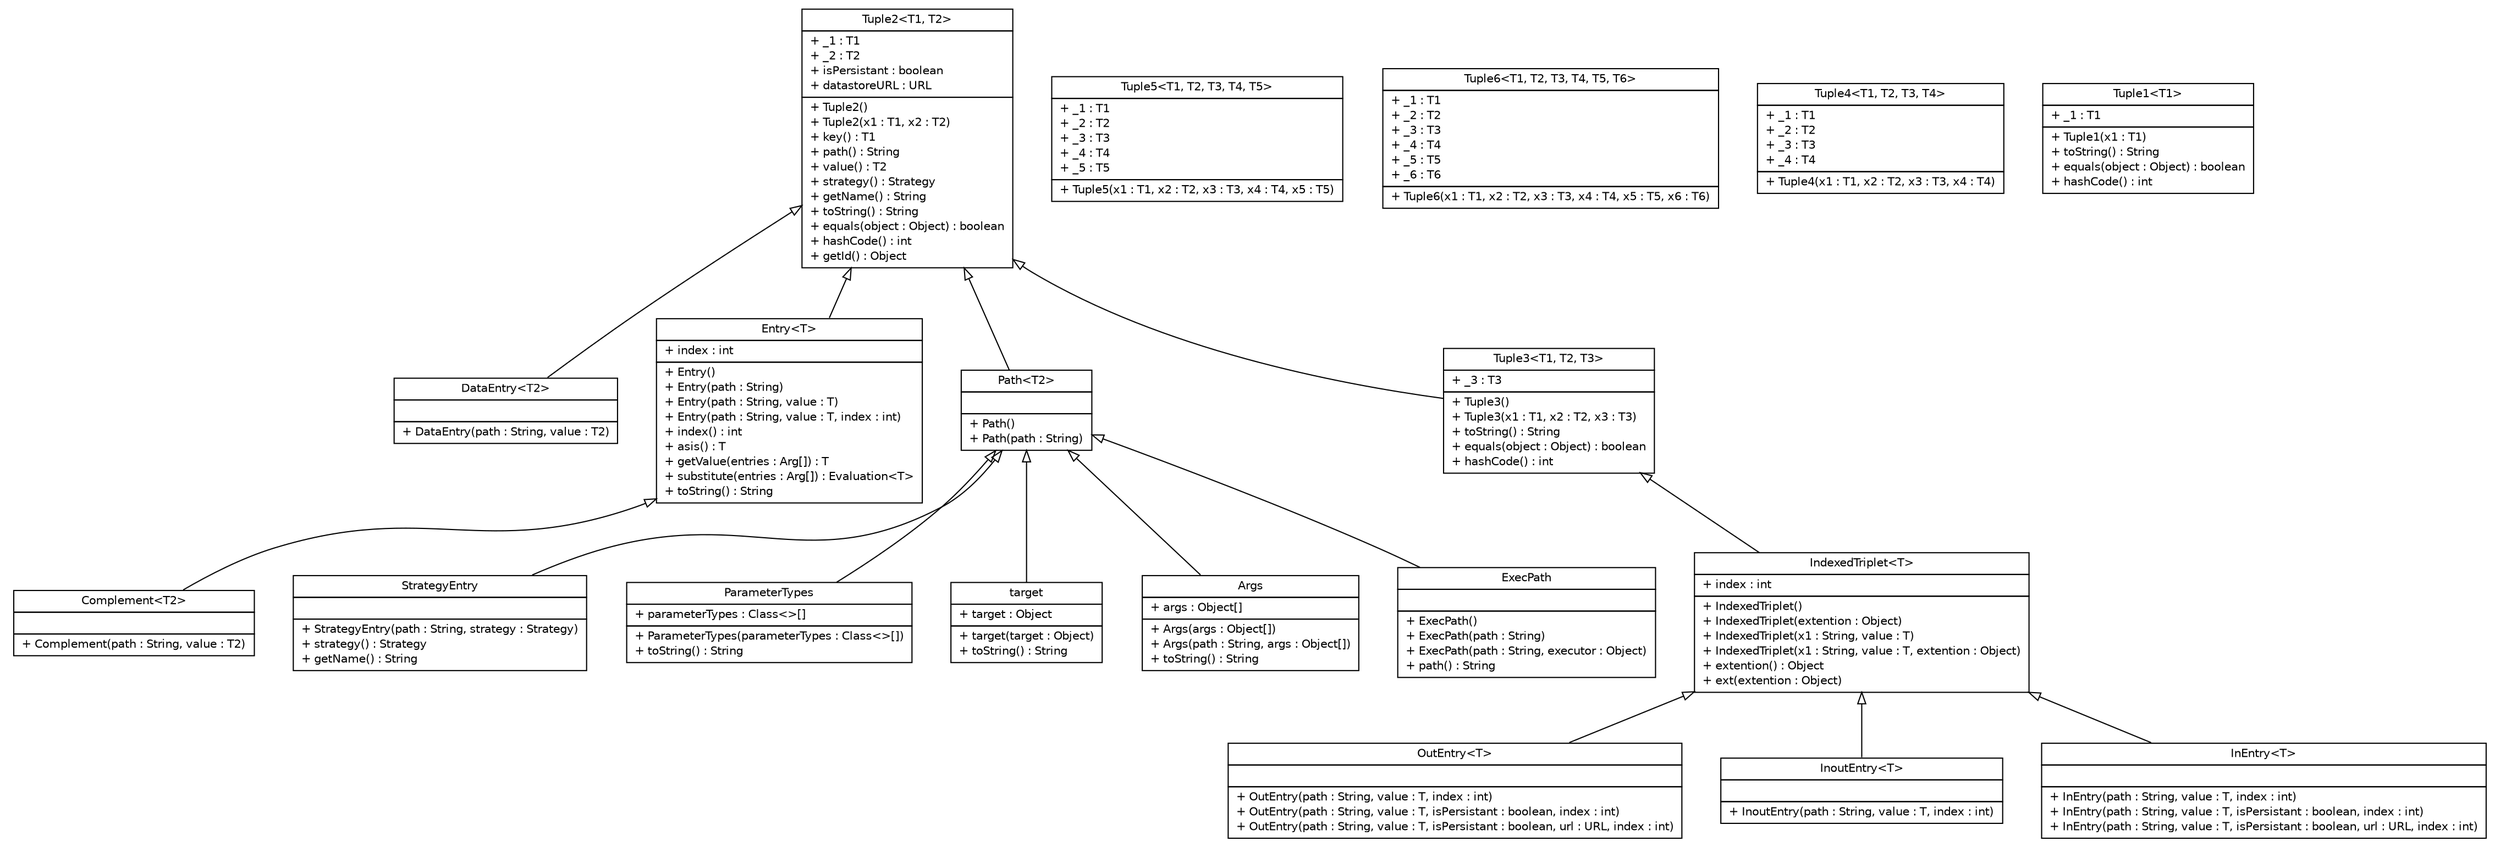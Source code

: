 #!/usr/local/bin/dot
#
# Class diagram 
# Generated by UMLGraph version R5_6 (http://www.umlgraph.org/)
#

digraph G {
	edge [fontname="Helvetica",fontsize=10,labelfontname="Helvetica",labelfontsize=10];
	node [fontname="Helvetica",fontsize=10,shape=plaintext];
	nodesep=0.25;
	ranksep=0.5;
	// sorcer.co.tuple.IndexedTriplet<T>
	c9493 [label=<<table title="sorcer.co.tuple.IndexedTriplet" border="0" cellborder="1" cellspacing="0" cellpadding="2" port="p" href="./IndexedTriplet.html">
		<tr><td><table border="0" cellspacing="0" cellpadding="1">
<tr><td align="center" balign="center"> IndexedTriplet&lt;T&gt; </td></tr>
		</table></td></tr>
		<tr><td><table border="0" cellspacing="0" cellpadding="1">
<tr><td align="left" balign="left"> + index : int </td></tr>
		</table></td></tr>
		<tr><td><table border="0" cellspacing="0" cellpadding="1">
<tr><td align="left" balign="left"> + IndexedTriplet() </td></tr>
<tr><td align="left" balign="left"> + IndexedTriplet(extention : Object) </td></tr>
<tr><td align="left" balign="left"> + IndexedTriplet(x1 : String, value : T) </td></tr>
<tr><td align="left" balign="left"> + IndexedTriplet(x1 : String, value : T, extention : Object) </td></tr>
<tr><td align="left" balign="left"> + extention() : Object </td></tr>
<tr><td align="left" balign="left"> + ext(extention : Object) </td></tr>
		</table></td></tr>
		</table>>, URL="./IndexedTriplet.html", fontname="Helvetica", fontcolor="black", fontsize=10.0];
	// sorcer.co.tuple.StrategyEntry
	c9494 [label=<<table title="sorcer.co.tuple.StrategyEntry" border="0" cellborder="1" cellspacing="0" cellpadding="2" port="p" href="./StrategyEntry.html">
		<tr><td><table border="0" cellspacing="0" cellpadding="1">
<tr><td align="center" balign="center"> StrategyEntry </td></tr>
		</table></td></tr>
		<tr><td><table border="0" cellspacing="0" cellpadding="1">
<tr><td align="left" balign="left">  </td></tr>
		</table></td></tr>
		<tr><td><table border="0" cellspacing="0" cellpadding="1">
<tr><td align="left" balign="left"> + StrategyEntry(path : String, strategy : Strategy) </td></tr>
<tr><td align="left" balign="left"> + strategy() : Strategy </td></tr>
<tr><td align="left" balign="left"> + getName() : String </td></tr>
		</table></td></tr>
		</table>>, URL="./StrategyEntry.html", fontname="Helvetica", fontcolor="black", fontsize=10.0];
	// sorcer.co.tuple.OutEntry<T>
	c9495 [label=<<table title="sorcer.co.tuple.OutEntry" border="0" cellborder="1" cellspacing="0" cellpadding="2" port="p" href="./OutEntry.html">
		<tr><td><table border="0" cellspacing="0" cellpadding="1">
<tr><td align="center" balign="center"> OutEntry&lt;T&gt; </td></tr>
		</table></td></tr>
		<tr><td><table border="0" cellspacing="0" cellpadding="1">
<tr><td align="left" balign="left">  </td></tr>
		</table></td></tr>
		<tr><td><table border="0" cellspacing="0" cellpadding="1">
<tr><td align="left" balign="left"> + OutEntry(path : String, value : T, index : int) </td></tr>
<tr><td align="left" balign="left"> + OutEntry(path : String, value : T, isPersistant : boolean, index : int) </td></tr>
<tr><td align="left" balign="left"> + OutEntry(path : String, value : T, isPersistant : boolean, url : URL, index : int) </td></tr>
		</table></td></tr>
		</table>>, URL="./OutEntry.html", fontname="Helvetica", fontcolor="black", fontsize=10.0];
	// sorcer.co.tuple.DataEntry<T2>
	c9496 [label=<<table title="sorcer.co.tuple.DataEntry" border="0" cellborder="1" cellspacing="0" cellpadding="2" port="p" href="./DataEntry.html">
		<tr><td><table border="0" cellspacing="0" cellpadding="1">
<tr><td align="center" balign="center"> DataEntry&lt;T2&gt; </td></tr>
		</table></td></tr>
		<tr><td><table border="0" cellspacing="0" cellpadding="1">
<tr><td align="left" balign="left">  </td></tr>
		</table></td></tr>
		<tr><td><table border="0" cellspacing="0" cellpadding="1">
<tr><td align="left" balign="left"> + DataEntry(path : String, value : T2) </td></tr>
		</table></td></tr>
		</table>>, URL="./DataEntry.html", fontname="Helvetica", fontcolor="black", fontsize=10.0];
	// sorcer.co.tuple.ParameterTypes
	c9497 [label=<<table title="sorcer.co.tuple.ParameterTypes" border="0" cellborder="1" cellspacing="0" cellpadding="2" port="p" href="./ParameterTypes.html">
		<tr><td><table border="0" cellspacing="0" cellpadding="1">
<tr><td align="center" balign="center"> ParameterTypes </td></tr>
		</table></td></tr>
		<tr><td><table border="0" cellspacing="0" cellpadding="1">
<tr><td align="left" balign="left"> + parameterTypes : Class&lt;&gt;[] </td></tr>
		</table></td></tr>
		<tr><td><table border="0" cellspacing="0" cellpadding="1">
<tr><td align="left" balign="left"> + ParameterTypes(parameterTypes : Class&lt;&gt;[]) </td></tr>
<tr><td align="left" balign="left"> + toString() : String </td></tr>
		</table></td></tr>
		</table>>, URL="./ParameterTypes.html", fontname="Helvetica", fontcolor="black", fontsize=10.0];
	// sorcer.co.tuple.Entry<T>
	c9498 [label=<<table title="sorcer.co.tuple.Entry" border="0" cellborder="1" cellspacing="0" cellpadding="2" port="p" href="./Entry.html">
		<tr><td><table border="0" cellspacing="0" cellpadding="1">
<tr><td align="center" balign="center"> Entry&lt;T&gt; </td></tr>
		</table></td></tr>
		<tr><td><table border="0" cellspacing="0" cellpadding="1">
<tr><td align="left" balign="left"> + index : int </td></tr>
		</table></td></tr>
		<tr><td><table border="0" cellspacing="0" cellpadding="1">
<tr><td align="left" balign="left"> + Entry() </td></tr>
<tr><td align="left" balign="left"> + Entry(path : String) </td></tr>
<tr><td align="left" balign="left"> + Entry(path : String, value : T) </td></tr>
<tr><td align="left" balign="left"> + Entry(path : String, value : T, index : int) </td></tr>
<tr><td align="left" balign="left"> + index() : int </td></tr>
<tr><td align="left" balign="left"> + asis() : T </td></tr>
<tr><td align="left" balign="left"> + getValue(entries : Arg[]) : T </td></tr>
<tr><td align="left" balign="left"> + substitute(entries : Arg[]) : Evaluation&lt;T&gt; </td></tr>
<tr><td align="left" balign="left"> + toString() : String </td></tr>
		</table></td></tr>
		</table>>, URL="./Entry.html", fontname="Helvetica", fontcolor="black", fontsize=10.0];
	// sorcer.co.tuple.InoutEntry<T>
	c9499 [label=<<table title="sorcer.co.tuple.InoutEntry" border="0" cellborder="1" cellspacing="0" cellpadding="2" port="p" href="./InoutEntry.html">
		<tr><td><table border="0" cellspacing="0" cellpadding="1">
<tr><td align="center" balign="center"> InoutEntry&lt;T&gt; </td></tr>
		</table></td></tr>
		<tr><td><table border="0" cellspacing="0" cellpadding="1">
<tr><td align="left" balign="left">  </td></tr>
		</table></td></tr>
		<tr><td><table border="0" cellspacing="0" cellpadding="1">
<tr><td align="left" balign="left"> + InoutEntry(path : String, value : T, index : int) </td></tr>
		</table></td></tr>
		</table>>, URL="./InoutEntry.html", fontname="Helvetica", fontcolor="black", fontsize=10.0];
	// sorcer.co.tuple.Complement<T2>
	c9500 [label=<<table title="sorcer.co.tuple.Complement" border="0" cellborder="1" cellspacing="0" cellpadding="2" port="p" href="./Complement.html">
		<tr><td><table border="0" cellspacing="0" cellpadding="1">
<tr><td align="center" balign="center"> Complement&lt;T2&gt; </td></tr>
		</table></td></tr>
		<tr><td><table border="0" cellspacing="0" cellpadding="1">
<tr><td align="left" balign="left">  </td></tr>
		</table></td></tr>
		<tr><td><table border="0" cellspacing="0" cellpadding="1">
<tr><td align="left" balign="left"> + Complement(path : String, value : T2) </td></tr>
		</table></td></tr>
		</table>>, URL="./Complement.html", fontname="Helvetica", fontcolor="black", fontsize=10.0];
	// sorcer.co.tuple.target
	c9501 [label=<<table title="sorcer.co.tuple.target" border="0" cellborder="1" cellspacing="0" cellpadding="2" port="p" href="./target.html">
		<tr><td><table border="0" cellspacing="0" cellpadding="1">
<tr><td align="center" balign="center"> target </td></tr>
		</table></td></tr>
		<tr><td><table border="0" cellspacing="0" cellpadding="1">
<tr><td align="left" balign="left"> + target : Object </td></tr>
		</table></td></tr>
		<tr><td><table border="0" cellspacing="0" cellpadding="1">
<tr><td align="left" balign="left"> + target(target : Object) </td></tr>
<tr><td align="left" balign="left"> + toString() : String </td></tr>
		</table></td></tr>
		</table>>, URL="./target.html", fontname="Helvetica", fontcolor="black", fontsize=10.0];
	// sorcer.co.tuple.InEntry<T>
	c9502 [label=<<table title="sorcer.co.tuple.InEntry" border="0" cellborder="1" cellspacing="0" cellpadding="2" port="p" href="./InEntry.html">
		<tr><td><table border="0" cellspacing="0" cellpadding="1">
<tr><td align="center" balign="center"> InEntry&lt;T&gt; </td></tr>
		</table></td></tr>
		<tr><td><table border="0" cellspacing="0" cellpadding="1">
<tr><td align="left" balign="left">  </td></tr>
		</table></td></tr>
		<tr><td><table border="0" cellspacing="0" cellpadding="1">
<tr><td align="left" balign="left"> + InEntry(path : String, value : T, index : int) </td></tr>
<tr><td align="left" balign="left"> + InEntry(path : String, value : T, isPersistant : boolean, index : int) </td></tr>
<tr><td align="left" balign="left"> + InEntry(path : String, value : T, isPersistant : boolean, url : URL, index : int) </td></tr>
		</table></td></tr>
		</table>>, URL="./InEntry.html", fontname="Helvetica", fontcolor="black", fontsize=10.0];
	// sorcer.co.tuple.Args
	c9503 [label=<<table title="sorcer.co.tuple.Args" border="0" cellborder="1" cellspacing="0" cellpadding="2" port="p" href="./Args.html">
		<tr><td><table border="0" cellspacing="0" cellpadding="1">
<tr><td align="center" balign="center"> Args </td></tr>
		</table></td></tr>
		<tr><td><table border="0" cellspacing="0" cellpadding="1">
<tr><td align="left" balign="left"> + args : Object[] </td></tr>
		</table></td></tr>
		<tr><td><table border="0" cellspacing="0" cellpadding="1">
<tr><td align="left" balign="left"> + Args(args : Object[]) </td></tr>
<tr><td align="left" balign="left"> + Args(path : String, args : Object[]) </td></tr>
<tr><td align="left" balign="left"> + toString() : String </td></tr>
		</table></td></tr>
		</table>>, URL="./Args.html", fontname="Helvetica", fontcolor="black", fontsize=10.0];
	// sorcer.co.tuple.Tuple5<T1, T2, T3, T4, T5>
	c9504 [label=<<table title="sorcer.co.tuple.Tuple5" border="0" cellborder="1" cellspacing="0" cellpadding="2" port="p" href="./Tuple5.html">
		<tr><td><table border="0" cellspacing="0" cellpadding="1">
<tr><td align="center" balign="center"> Tuple5&lt;T1, T2, T3, T4, T5&gt; </td></tr>
		</table></td></tr>
		<tr><td><table border="0" cellspacing="0" cellpadding="1">
<tr><td align="left" balign="left"> + _1 : T1 </td></tr>
<tr><td align="left" balign="left"> + _2 : T2 </td></tr>
<tr><td align="left" balign="left"> + _3 : T3 </td></tr>
<tr><td align="left" balign="left"> + _4 : T4 </td></tr>
<tr><td align="left" balign="left"> + _5 : T5 </td></tr>
		</table></td></tr>
		<tr><td><table border="0" cellspacing="0" cellpadding="1">
<tr><td align="left" balign="left"> + Tuple5(x1 : T1, x2 : T2, x3 : T3, x4 : T4, x5 : T5) </td></tr>
		</table></td></tr>
		</table>>, URL="./Tuple5.html", fontname="Helvetica", fontcolor="black", fontsize=10.0];
	// sorcer.co.tuple.Tuple2<T1, T2>
	c9505 [label=<<table title="sorcer.co.tuple.Tuple2" border="0" cellborder="1" cellspacing="0" cellpadding="2" port="p" href="./Tuple2.html">
		<tr><td><table border="0" cellspacing="0" cellpadding="1">
<tr><td align="center" balign="center"> Tuple2&lt;T1, T2&gt; </td></tr>
		</table></td></tr>
		<tr><td><table border="0" cellspacing="0" cellpadding="1">
<tr><td align="left" balign="left"> + _1 : T1 </td></tr>
<tr><td align="left" balign="left"> + _2 : T2 </td></tr>
<tr><td align="left" balign="left"> + isPersistant : boolean </td></tr>
<tr><td align="left" balign="left"> + datastoreURL : URL </td></tr>
		</table></td></tr>
		<tr><td><table border="0" cellspacing="0" cellpadding="1">
<tr><td align="left" balign="left"> + Tuple2() </td></tr>
<tr><td align="left" balign="left"> + Tuple2(x1 : T1, x2 : T2) </td></tr>
<tr><td align="left" balign="left"> + key() : T1 </td></tr>
<tr><td align="left" balign="left"> + path() : String </td></tr>
<tr><td align="left" balign="left"> + value() : T2 </td></tr>
<tr><td align="left" balign="left"> + strategy() : Strategy </td></tr>
<tr><td align="left" balign="left"> + getName() : String </td></tr>
<tr><td align="left" balign="left"> + toString() : String </td></tr>
<tr><td align="left" balign="left"> + equals(object : Object) : boolean </td></tr>
<tr><td align="left" balign="left"> + hashCode() : int </td></tr>
<tr><td align="left" balign="left"> + getId() : Object </td></tr>
		</table></td></tr>
		</table>>, URL="./Tuple2.html", fontname="Helvetica", fontcolor="black", fontsize=10.0];
	// sorcer.co.tuple.Tuple6<T1, T2, T3, T4, T5, T6>
	c9506 [label=<<table title="sorcer.co.tuple.Tuple6" border="0" cellborder="1" cellspacing="0" cellpadding="2" port="p" href="./Tuple6.html">
		<tr><td><table border="0" cellspacing="0" cellpadding="1">
<tr><td align="center" balign="center"> Tuple6&lt;T1, T2, T3, T4, T5, T6&gt; </td></tr>
		</table></td></tr>
		<tr><td><table border="0" cellspacing="0" cellpadding="1">
<tr><td align="left" balign="left"> + _1 : T1 </td></tr>
<tr><td align="left" balign="left"> + _2 : T2 </td></tr>
<tr><td align="left" balign="left"> + _3 : T3 </td></tr>
<tr><td align="left" balign="left"> + _4 : T4 </td></tr>
<tr><td align="left" balign="left"> + _5 : T5 </td></tr>
<tr><td align="left" balign="left"> + _6 : T6 </td></tr>
		</table></td></tr>
		<tr><td><table border="0" cellspacing="0" cellpadding="1">
<tr><td align="left" balign="left"> + Tuple6(x1 : T1, x2 : T2, x3 : T3, x4 : T4, x5 : T5, x6 : T6) </td></tr>
		</table></td></tr>
		</table>>, URL="./Tuple6.html", fontname="Helvetica", fontcolor="black", fontsize=10.0];
	// sorcer.co.tuple.Path<T2>
	c9507 [label=<<table title="sorcer.co.tuple.Path" border="0" cellborder="1" cellspacing="0" cellpadding="2" port="p" href="./Path.html">
		<tr><td><table border="0" cellspacing="0" cellpadding="1">
<tr><td align="center" balign="center"> Path&lt;T2&gt; </td></tr>
		</table></td></tr>
		<tr><td><table border="0" cellspacing="0" cellpadding="1">
<tr><td align="left" balign="left">  </td></tr>
		</table></td></tr>
		<tr><td><table border="0" cellspacing="0" cellpadding="1">
<tr><td align="left" balign="left"> + Path() </td></tr>
<tr><td align="left" balign="left"> + Path(path : String) </td></tr>
		</table></td></tr>
		</table>>, URL="./Path.html", fontname="Helvetica", fontcolor="black", fontsize=10.0];
	// sorcer.co.tuple.ExecPath
	c9508 [label=<<table title="sorcer.co.tuple.ExecPath" border="0" cellborder="1" cellspacing="0" cellpadding="2" port="p" href="./ExecPath.html">
		<tr><td><table border="0" cellspacing="0" cellpadding="1">
<tr><td align="center" balign="center"> ExecPath </td></tr>
		</table></td></tr>
		<tr><td><table border="0" cellspacing="0" cellpadding="1">
<tr><td align="left" balign="left">  </td></tr>
		</table></td></tr>
		<tr><td><table border="0" cellspacing="0" cellpadding="1">
<tr><td align="left" balign="left"> + ExecPath() </td></tr>
<tr><td align="left" balign="left"> + ExecPath(path : String) </td></tr>
<tr><td align="left" balign="left"> + ExecPath(path : String, executor : Object) </td></tr>
<tr><td align="left" balign="left"> + path() : String </td></tr>
		</table></td></tr>
		</table>>, URL="./ExecPath.html", fontname="Helvetica", fontcolor="black", fontsize=10.0];
	// sorcer.co.tuple.Tuple4<T1, T2, T3, T4>
	c9509 [label=<<table title="sorcer.co.tuple.Tuple4" border="0" cellborder="1" cellspacing="0" cellpadding="2" port="p" href="./Tuple4.html">
		<tr><td><table border="0" cellspacing="0" cellpadding="1">
<tr><td align="center" balign="center"> Tuple4&lt;T1, T2, T3, T4&gt; </td></tr>
		</table></td></tr>
		<tr><td><table border="0" cellspacing="0" cellpadding="1">
<tr><td align="left" balign="left"> + _1 : T1 </td></tr>
<tr><td align="left" balign="left"> + _2 : T2 </td></tr>
<tr><td align="left" balign="left"> + _3 : T3 </td></tr>
<tr><td align="left" balign="left"> + _4 : T4 </td></tr>
		</table></td></tr>
		<tr><td><table border="0" cellspacing="0" cellpadding="1">
<tr><td align="left" balign="left"> + Tuple4(x1 : T1, x2 : T2, x3 : T3, x4 : T4) </td></tr>
		</table></td></tr>
		</table>>, URL="./Tuple4.html", fontname="Helvetica", fontcolor="black", fontsize=10.0];
	// sorcer.co.tuple.Tuple3<T1, T2, T3>
	c9510 [label=<<table title="sorcer.co.tuple.Tuple3" border="0" cellborder="1" cellspacing="0" cellpadding="2" port="p" href="./Tuple3.html">
		<tr><td><table border="0" cellspacing="0" cellpadding="1">
<tr><td align="center" balign="center"> Tuple3&lt;T1, T2, T3&gt; </td></tr>
		</table></td></tr>
		<tr><td><table border="0" cellspacing="0" cellpadding="1">
<tr><td align="left" balign="left"> + _3 : T3 </td></tr>
		</table></td></tr>
		<tr><td><table border="0" cellspacing="0" cellpadding="1">
<tr><td align="left" balign="left"> + Tuple3() </td></tr>
<tr><td align="left" balign="left"> + Tuple3(x1 : T1, x2 : T2, x3 : T3) </td></tr>
<tr><td align="left" balign="left"> + toString() : String </td></tr>
<tr><td align="left" balign="left"> + equals(object : Object) : boolean </td></tr>
<tr><td align="left" balign="left"> + hashCode() : int </td></tr>
		</table></td></tr>
		</table>>, URL="./Tuple3.html", fontname="Helvetica", fontcolor="black", fontsize=10.0];
	// sorcer.co.tuple.Tuple1<T1>
	c9511 [label=<<table title="sorcer.co.tuple.Tuple1" border="0" cellborder="1" cellspacing="0" cellpadding="2" port="p" href="./Tuple1.html">
		<tr><td><table border="0" cellspacing="0" cellpadding="1">
<tr><td align="center" balign="center"> Tuple1&lt;T1&gt; </td></tr>
		</table></td></tr>
		<tr><td><table border="0" cellspacing="0" cellpadding="1">
<tr><td align="left" balign="left"> + _1 : T1 </td></tr>
		</table></td></tr>
		<tr><td><table border="0" cellspacing="0" cellpadding="1">
<tr><td align="left" balign="left"> + Tuple1(x1 : T1) </td></tr>
<tr><td align="left" balign="left"> + toString() : String </td></tr>
<tr><td align="left" balign="left"> + equals(object : Object) : boolean </td></tr>
<tr><td align="left" balign="left"> + hashCode() : int </td></tr>
		</table></td></tr>
		</table>>, URL="./Tuple1.html", fontname="Helvetica", fontcolor="black", fontsize=10.0];
	//sorcer.co.tuple.IndexedTriplet<T> extends sorcer.co.tuple.Tuple3<java.lang.String, T, java.lang.Object>
	c9510:p -> c9493:p [dir=back,arrowtail=empty];
	//sorcer.co.tuple.StrategyEntry extends sorcer.co.tuple.Path<sorcer.service.Strategy>
	c9507:p -> c9494:p [dir=back,arrowtail=empty];
	//sorcer.co.tuple.OutEntry<T> extends sorcer.co.tuple.IndexedTriplet
	c9493:p -> c9495:p [dir=back,arrowtail=empty];
	//sorcer.co.tuple.DataEntry<T2> extends sorcer.co.tuple.Tuple2<java.lang.String, T2>
	c9505:p -> c9496:p [dir=back,arrowtail=empty];
	//sorcer.co.tuple.ParameterTypes extends sorcer.co.tuple.Path
	c9507:p -> c9497:p [dir=back,arrowtail=empty];
	//sorcer.co.tuple.Entry<T> extends sorcer.co.tuple.Tuple2<java.lang.String, T>
	c9505:p -> c9498:p [dir=back,arrowtail=empty];
	//sorcer.co.tuple.InoutEntry<T> extends sorcer.co.tuple.IndexedTriplet
	c9493:p -> c9499:p [dir=back,arrowtail=empty];
	//sorcer.co.tuple.Complement<T2> extends sorcer.co.tuple.Entry<T2>
	c9498:p -> c9500:p [dir=back,arrowtail=empty];
	//sorcer.co.tuple.target extends sorcer.co.tuple.Path
	c9507:p -> c9501:p [dir=back,arrowtail=empty];
	//sorcer.co.tuple.InEntry<T> extends sorcer.co.tuple.IndexedTriplet
	c9493:p -> c9502:p [dir=back,arrowtail=empty];
	//sorcer.co.tuple.Args extends sorcer.co.tuple.Path
	c9507:p -> c9503:p [dir=back,arrowtail=empty];
	//sorcer.co.tuple.Path<T2> extends sorcer.co.tuple.Tuple2<java.lang.String, T2>
	c9505:p -> c9507:p [dir=back,arrowtail=empty];
	//sorcer.co.tuple.ExecPath extends sorcer.co.tuple.Path<java.lang.Object>
	c9507:p -> c9508:p [dir=back,arrowtail=empty];
	//sorcer.co.tuple.Tuple3<T1, T2, T3> extends sorcer.co.tuple.Tuple2<T1, T2>
	c9505:p -> c9510:p [dir=back,arrowtail=empty];
}

